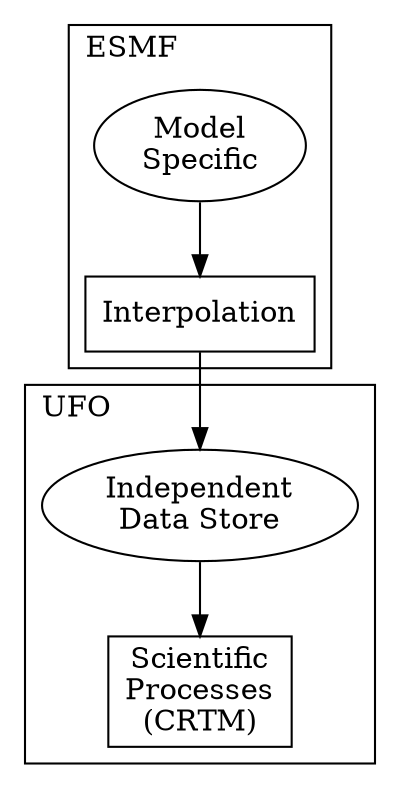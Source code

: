 digraph UfoFlow
  {
  subgraph cluster_esmf 
    {
    d1 [ shape=ellipse, label="Model\nSpecific" ];
    p1 [ shape=box, label="Interpolation" ];

    d1 -> p1;

    label="ESMF";
    labeljust="l";
    }

  subgraph cluster_ufo
    {
    d2 [ shape=ellipse, label="Independent\nData Store" ];
    p2 [ shape=box, label="Scientific\nProcesses\n(CRTM)" ];

    d2 -> p2;

    label="UFO";
    labeljust="l";
    }

  p1 -> d2;

  }
